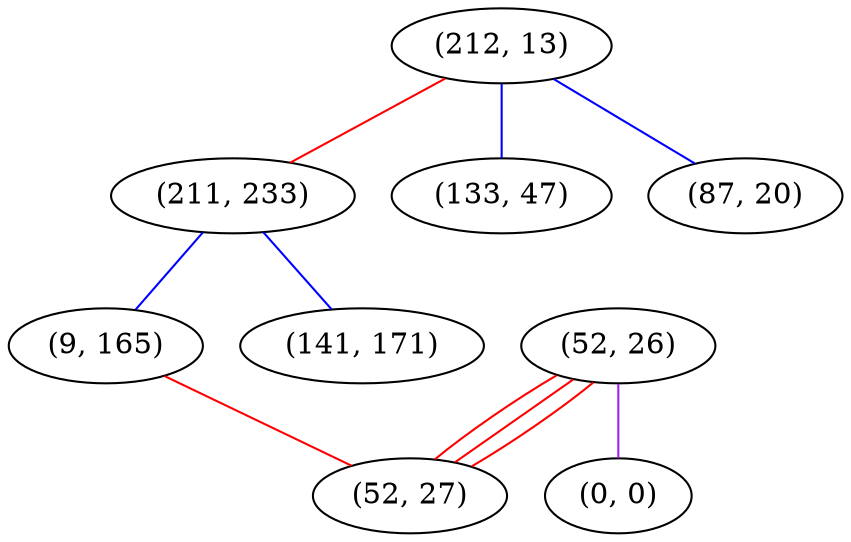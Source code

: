 graph "" {
"(212, 13)";
"(52, 26)";
"(211, 233)";
"(133, 47)";
"(87, 20)";
"(0, 0)";
"(9, 165)";
"(52, 27)";
"(141, 171)";
"(212, 13)" -- "(87, 20)"  [color=blue, key=0, weight=3];
"(212, 13)" -- "(211, 233)"  [color=red, key=0, weight=1];
"(212, 13)" -- "(133, 47)"  [color=blue, key=0, weight=3];
"(52, 26)" -- "(0, 0)"  [color=purple, key=0, weight=4];
"(52, 26)" -- "(52, 27)"  [color=red, key=0, weight=1];
"(52, 26)" -- "(52, 27)"  [color=red, key=1, weight=1];
"(52, 26)" -- "(52, 27)"  [color=red, key=2, weight=1];
"(211, 233)" -- "(9, 165)"  [color=blue, key=0, weight=3];
"(211, 233)" -- "(141, 171)"  [color=blue, key=0, weight=3];
"(9, 165)" -- "(52, 27)"  [color=red, key=0, weight=1];
}
